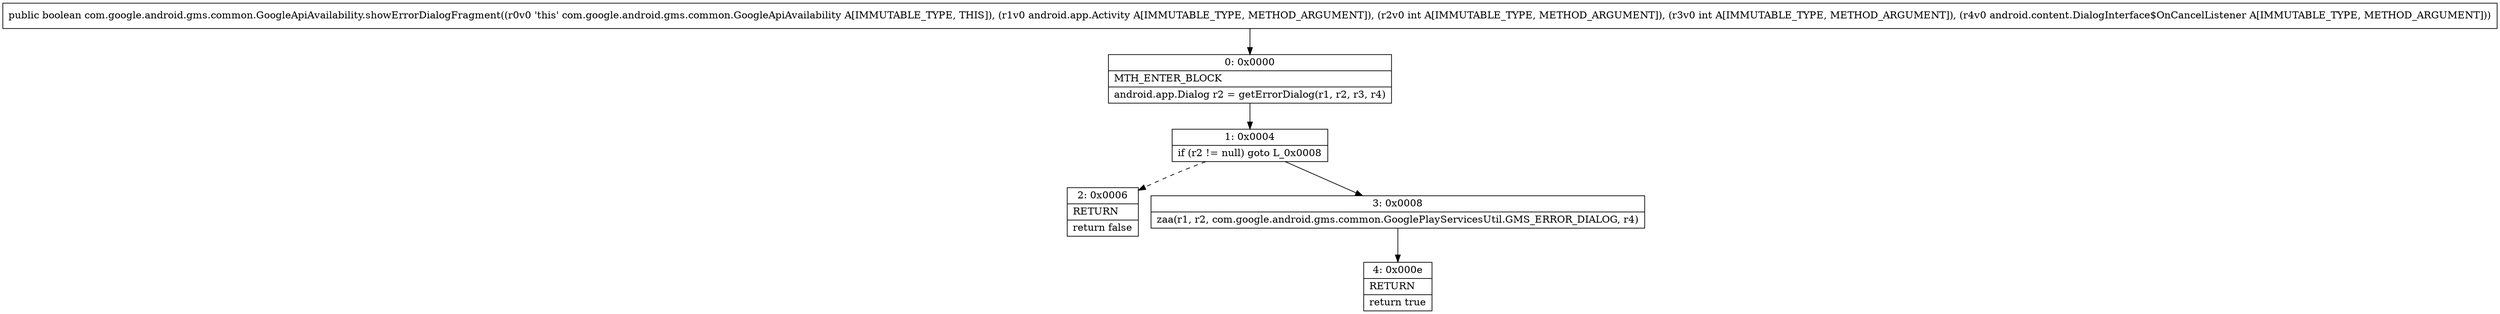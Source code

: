 digraph "CFG forcom.google.android.gms.common.GoogleApiAvailability.showErrorDialogFragment(Landroid\/app\/Activity;IILandroid\/content\/DialogInterface$OnCancelListener;)Z" {
Node_0 [shape=record,label="{0\:\ 0x0000|MTH_ENTER_BLOCK\l|android.app.Dialog r2 = getErrorDialog(r1, r2, r3, r4)\l}"];
Node_1 [shape=record,label="{1\:\ 0x0004|if (r2 != null) goto L_0x0008\l}"];
Node_2 [shape=record,label="{2\:\ 0x0006|RETURN\l|return false\l}"];
Node_3 [shape=record,label="{3\:\ 0x0008|zaa(r1, r2, com.google.android.gms.common.GooglePlayServicesUtil.GMS_ERROR_DIALOG, r4)\l}"];
Node_4 [shape=record,label="{4\:\ 0x000e|RETURN\l|return true\l}"];
MethodNode[shape=record,label="{public boolean com.google.android.gms.common.GoogleApiAvailability.showErrorDialogFragment((r0v0 'this' com.google.android.gms.common.GoogleApiAvailability A[IMMUTABLE_TYPE, THIS]), (r1v0 android.app.Activity A[IMMUTABLE_TYPE, METHOD_ARGUMENT]), (r2v0 int A[IMMUTABLE_TYPE, METHOD_ARGUMENT]), (r3v0 int A[IMMUTABLE_TYPE, METHOD_ARGUMENT]), (r4v0 android.content.DialogInterface$OnCancelListener A[IMMUTABLE_TYPE, METHOD_ARGUMENT])) }"];
MethodNode -> Node_0;
Node_0 -> Node_1;
Node_1 -> Node_2[style=dashed];
Node_1 -> Node_3;
Node_3 -> Node_4;
}

